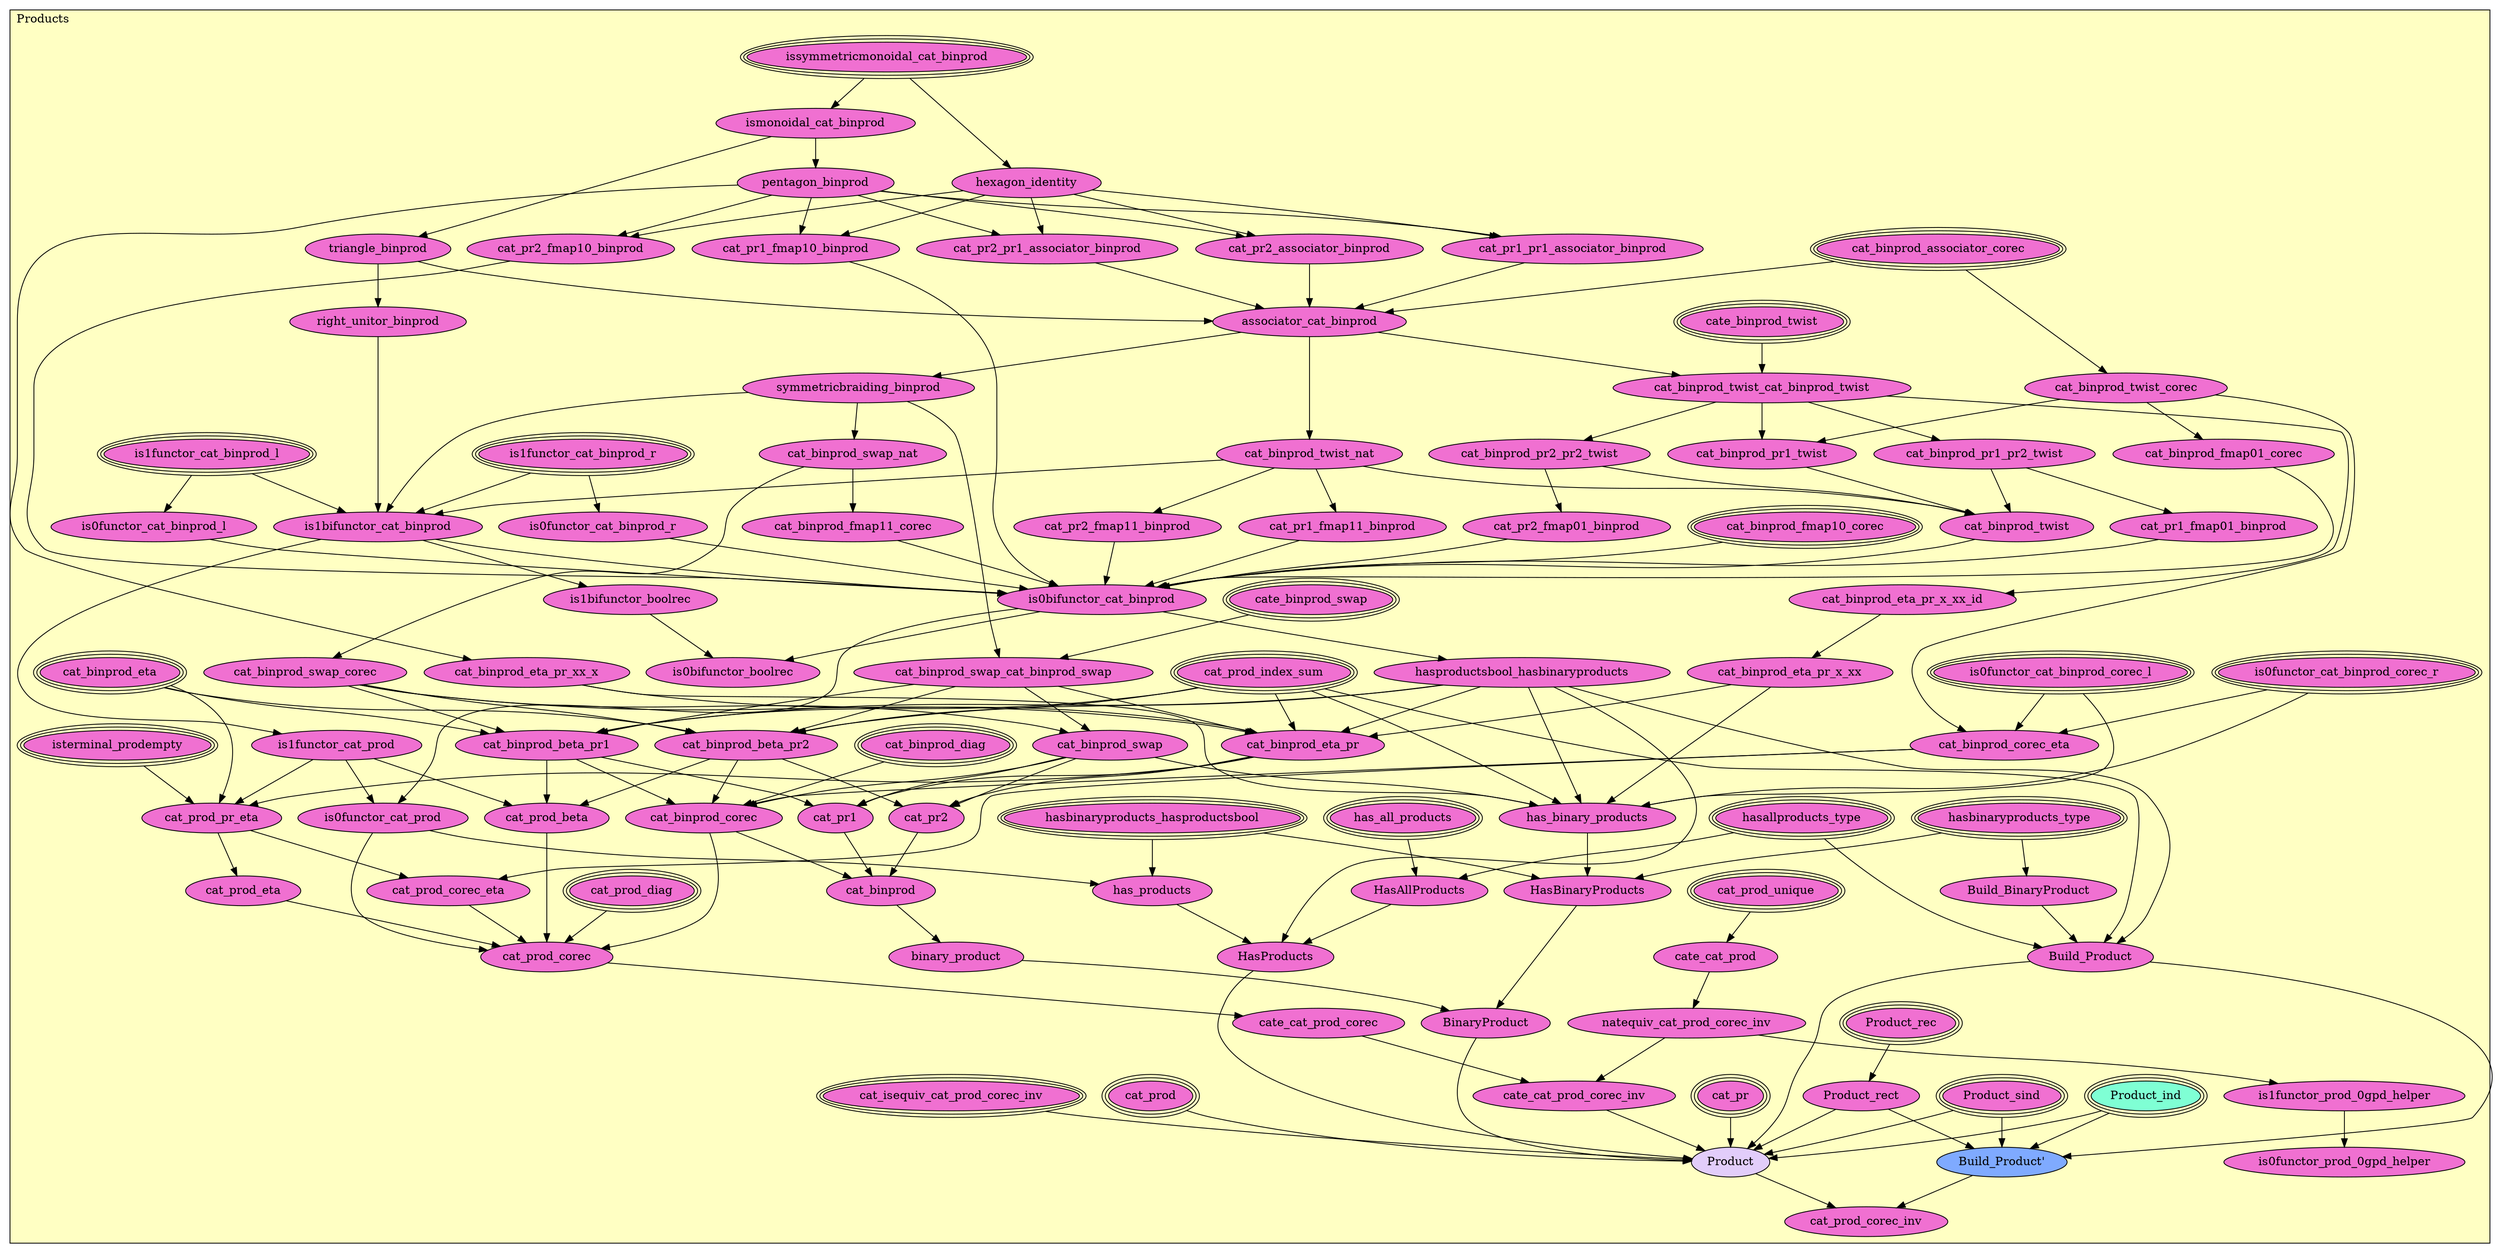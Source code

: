 digraph HoTT_WildCat_Products {
  graph [ratio=0.5]
  node [style=filled]
Products_hasallproducts_type [label="hasallproducts_type", URL=<Products.html#hasallproducts_type>, peripheries=3, fillcolor="#F070D1"] ;
Products_hasbinaryproducts_type [label="hasbinaryproducts_type", URL=<Products.html#hasbinaryproducts_type>, peripheries=3, fillcolor="#F070D1"] ;
Products_issymmetricmonoidal_cat_binprod [label="issymmetricmonoidal_cat_binprod", URL=<Products.html#issymmetricmonoidal_cat_binprod>, peripheries=3, fillcolor="#F070D1"] ;
Products_ismonoidal_cat_binprod [label="ismonoidal_cat_binprod", URL=<Products.html#ismonoidal_cat_binprod>, fillcolor="#F070D1"] ;
Products_hexagon_identity [label="hexagon_identity", URL=<Products.html#hexagon_identity>, fillcolor="#F070D1"] ;
Products_pentagon_binprod [label="pentagon_binprod", URL=<Products.html#pentagon_binprod>, fillcolor="#F070D1"] ;
Products_triangle_binprod [label="triangle_binprod", URL=<Products.html#triangle_binprod>, fillcolor="#F070D1"] ;
Products_right_unitor_binprod [label="right_unitor_binprod", URL=<Products.html#right_unitor_binprod>, fillcolor="#F070D1"] ;
Products_cat_binprod_associator_corec [label="cat_binprod_associator_corec", URL=<Products.html#cat_binprod_associator_corec>, peripheries=3, fillcolor="#F070D1"] ;
Products_cat_pr2_associator_binprod [label="cat_pr2_associator_binprod", URL=<Products.html#cat_pr2_associator_binprod>, fillcolor="#F070D1"] ;
Products_cat_pr2_pr1_associator_binprod [label="cat_pr2_pr1_associator_binprod", URL=<Products.html#cat_pr2_pr1_associator_binprod>, fillcolor="#F070D1"] ;
Products_cat_pr1_pr1_associator_binprod [label="cat_pr1_pr1_associator_binprod", URL=<Products.html#cat_pr1_pr1_associator_binprod>, fillcolor="#F070D1"] ;
Products_associator_cat_binprod [label="associator_cat_binprod", URL=<Products.html#associator_cat_binprod>, fillcolor="#F070D1"] ;
Products_cat_binprod_twist_nat [label="cat_binprod_twist_nat", URL=<Products.html#cat_binprod_twist_nat>, fillcolor="#F070D1"] ;
Products_cate_binprod_twist [label="cate_binprod_twist", URL=<Products.html#cate_binprod_twist>, peripheries=3, fillcolor="#F070D1"] ;
Products_cat_binprod_twist_cat_binprod_twist [label="cat_binprod_twist_cat_binprod_twist", URL=<Products.html#cat_binprod_twist_cat_binprod_twist>, fillcolor="#F070D1"] ;
Products_cat_binprod_twist_corec [label="cat_binprod_twist_corec", URL=<Products.html#cat_binprod_twist_corec>, fillcolor="#F070D1"] ;
Products_cat_binprod_pr2_pr2_twist [label="cat_binprod_pr2_pr2_twist", URL=<Products.html#cat_binprod_pr2_pr2_twist>, fillcolor="#F070D1"] ;
Products_cat_binprod_pr1_pr2_twist [label="cat_binprod_pr1_pr2_twist", URL=<Products.html#cat_binprod_pr1_pr2_twist>, fillcolor="#F070D1"] ;
Products_cat_binprod_pr1_twist [label="cat_binprod_pr1_twist", URL=<Products.html#cat_binprod_pr1_twist>, fillcolor="#F070D1"] ;
Products_cat_binprod_twist [label="cat_binprod_twist", URL=<Products.html#cat_binprod_twist>, fillcolor="#F070D1"] ;
Products_symmetricbraiding_binprod [label="symmetricbraiding_binprod", URL=<Products.html#symmetricbraiding_binprod>, fillcolor="#F070D1"] ;
Products_cat_binprod_swap_nat [label="cat_binprod_swap_nat", URL=<Products.html#cat_binprod_swap_nat>, fillcolor="#F070D1"] ;
Products_cat_binprod_swap_corec [label="cat_binprod_swap_corec", URL=<Products.html#cat_binprod_swap_corec>, fillcolor="#F070D1"] ;
Products_cate_binprod_swap [label="cate_binprod_swap", URL=<Products.html#cate_binprod_swap>, peripheries=3, fillcolor="#F070D1"] ;
Products_cat_binprod_swap_cat_binprod_swap [label="cat_binprod_swap_cat_binprod_swap", URL=<Products.html#cat_binprod_swap_cat_binprod_swap>, fillcolor="#F070D1"] ;
Products_cat_binprod_swap [label="cat_binprod_swap", URL=<Products.html#cat_binprod_swap>, fillcolor="#F070D1"] ;
Products_cat_binprod_fmap11_corec [label="cat_binprod_fmap11_corec", URL=<Products.html#cat_binprod_fmap11_corec>, fillcolor="#F070D1"] ;
Products_cat_binprod_fmap10_corec [label="cat_binprod_fmap10_corec", URL=<Products.html#cat_binprod_fmap10_corec>, peripheries=3, fillcolor="#F070D1"] ;
Products_cat_binprod_fmap01_corec [label="cat_binprod_fmap01_corec", URL=<Products.html#cat_binprod_fmap01_corec>, fillcolor="#F070D1"] ;
Products_cat_binprod_diag [label="cat_binprod_diag", URL=<Products.html#cat_binprod_diag>, peripheries=3, fillcolor="#F070D1"] ;
Products_cat_pr2_fmap11_binprod [label="cat_pr2_fmap11_binprod", URL=<Products.html#cat_pr2_fmap11_binprod>, fillcolor="#F070D1"] ;
Products_cat_pr2_fmap10_binprod [label="cat_pr2_fmap10_binprod", URL=<Products.html#cat_pr2_fmap10_binprod>, fillcolor="#F070D1"] ;
Products_cat_pr2_fmap01_binprod [label="cat_pr2_fmap01_binprod", URL=<Products.html#cat_pr2_fmap01_binprod>, fillcolor="#F070D1"] ;
Products_cat_pr1_fmap11_binprod [label="cat_pr1_fmap11_binprod", URL=<Products.html#cat_pr1_fmap11_binprod>, fillcolor="#F070D1"] ;
Products_cat_pr1_fmap10_binprod [label="cat_pr1_fmap10_binprod", URL=<Products.html#cat_pr1_fmap10_binprod>, fillcolor="#F070D1"] ;
Products_cat_pr1_fmap01_binprod [label="cat_pr1_fmap01_binprod", URL=<Products.html#cat_pr1_fmap01_binprod>, fillcolor="#F070D1"] ;
Products_is0functor_cat_binprod_corec_r [label="is0functor_cat_binprod_corec_r", URL=<Products.html#is0functor_cat_binprod_corec_r>, peripheries=3, fillcolor="#F070D1"] ;
Products_is0functor_cat_binprod_corec_l [label="is0functor_cat_binprod_corec_l", URL=<Products.html#is0functor_cat_binprod_corec_l>, peripheries=3, fillcolor="#F070D1"] ;
Products_is1functor_cat_binprod_r [label="is1functor_cat_binprod_r", URL=<Products.html#is1functor_cat_binprod_r>, peripheries=3, fillcolor="#F070D1"] ;
Products_is0functor_cat_binprod_r [label="is0functor_cat_binprod_r", URL=<Products.html#is0functor_cat_binprod_r>, fillcolor="#F070D1"] ;
Products_is1functor_cat_binprod_l [label="is1functor_cat_binprod_l", URL=<Products.html#is1functor_cat_binprod_l>, peripheries=3, fillcolor="#F070D1"] ;
Products_is0functor_cat_binprod_l [label="is0functor_cat_binprod_l", URL=<Products.html#is0functor_cat_binprod_l>, fillcolor="#F070D1"] ;
Products_is1bifunctor_cat_binprod [label="is1bifunctor_cat_binprod", URL=<Products.html#is1bifunctor_cat_binprod>, fillcolor="#F070D1"] ;
Products_is0bifunctor_cat_binprod [label="is0bifunctor_cat_binprod", URL=<Products.html#is0bifunctor_cat_binprod>, fillcolor="#F070D1"] ;
Products_is1bifunctor_boolrec [label="is1bifunctor_boolrec", URL=<Products.html#is1bifunctor_boolrec>, fillcolor="#F070D1"] ;
Products_is0bifunctor_boolrec [label="is0bifunctor_boolrec", URL=<Products.html#is0bifunctor_boolrec>, fillcolor="#F070D1"] ;
Products_cat_prod_index_sum [label="cat_prod_index_sum", URL=<Products.html#cat_prod_index_sum>, peripheries=3, fillcolor="#F070D1"] ;
Products_hasproductsbool_hasbinaryproducts [label="hasproductsbool_hasbinaryproducts", URL=<Products.html#hasproductsbool_hasbinaryproducts>, fillcolor="#F070D1"] ;
Products_cat_binprod_eta_pr_x_xx_id [label="cat_binprod_eta_pr_x_xx_id", URL=<Products.html#cat_binprod_eta_pr_x_xx_id>, fillcolor="#F070D1"] ;
Products_cat_binprod_eta_pr_xx_x [label="cat_binprod_eta_pr_xx_x", URL=<Products.html#cat_binprod_eta_pr_xx_x>, fillcolor="#F070D1"] ;
Products_cat_binprod_eta_pr_x_xx [label="cat_binprod_eta_pr_x_xx", URL=<Products.html#cat_binprod_eta_pr_x_xx>, fillcolor="#F070D1"] ;
Products_Build_BinaryProduct [label="Build_BinaryProduct", URL=<Products.html#Build_BinaryProduct>, fillcolor="#F070D1"] ;
Products_cat_binprod_corec_eta [label="cat_binprod_corec_eta", URL=<Products.html#cat_binprod_corec_eta>, fillcolor="#F070D1"] ;
Products_cat_binprod_eta_pr [label="cat_binprod_eta_pr", URL=<Products.html#cat_binprod_eta_pr>, fillcolor="#F070D1"] ;
Products_cat_binprod_eta [label="cat_binprod_eta", URL=<Products.html#cat_binprod_eta>, peripheries=3, fillcolor="#F070D1"] ;
Products_cat_binprod_beta_pr2 [label="cat_binprod_beta_pr2", URL=<Products.html#cat_binprod_beta_pr2>, fillcolor="#F070D1"] ;
Products_cat_binprod_beta_pr1 [label="cat_binprod_beta_pr1", URL=<Products.html#cat_binprod_beta_pr1>, fillcolor="#F070D1"] ;
Products_cat_binprod_corec [label="cat_binprod_corec", URL=<Products.html#cat_binprod_corec>, fillcolor="#F070D1"] ;
Products_cat_pr2 [label="cat_pr2", URL=<Products.html#cat_pr2>, fillcolor="#F070D1"] ;
Products_cat_pr1 [label="cat_pr1", URL=<Products.html#cat_pr1>, fillcolor="#F070D1"] ;
Products_cat_binprod [label="cat_binprod", URL=<Products.html#cat_binprod>, fillcolor="#F070D1"] ;
Products_hasbinaryproducts_hasproductsbool [label="hasbinaryproducts_hasproductsbool", URL=<Products.html#hasbinaryproducts_hasproductsbool>, peripheries=3, fillcolor="#F070D1"] ;
Products_has_binary_products [label="has_binary_products", URL=<Products.html#has_binary_products>, fillcolor="#F070D1"] ;
Products_HasBinaryProducts [label="HasBinaryProducts", URL=<Products.html#HasBinaryProducts>, fillcolor="#F070D1"] ;
Products_binary_product [label="binary_product", URL=<Products.html#binary_product>, fillcolor="#F070D1"] ;
Products_BinaryProduct [label="BinaryProduct", URL=<Products.html#BinaryProduct>, fillcolor="#F070D1"] ;
Products_isterminal_prodempty [label="isterminal_prodempty", URL=<Products.html#isterminal_prodempty>, peripheries=3, fillcolor="#F070D1"] ;
Products_is1functor_cat_prod [label="is1functor_cat_prod", URL=<Products.html#is1functor_cat_prod>, fillcolor="#F070D1"] ;
Products_is0functor_cat_prod [label="is0functor_cat_prod", URL=<Products.html#is0functor_cat_prod>, fillcolor="#F070D1"] ;
Products_has_all_products [label="has_all_products", URL=<Products.html#has_all_products>, peripheries=3, fillcolor="#F070D1"] ;
Products_HasAllProducts [label="HasAllProducts", URL=<Products.html#HasAllProducts>, fillcolor="#F070D1"] ;
Products_has_products [label="has_products", URL=<Products.html#has_products>, fillcolor="#F070D1"] ;
Products_HasProducts [label="HasProducts", URL=<Products.html#HasProducts>, fillcolor="#F070D1"] ;
Products_cat_prod_unique [label="cat_prod_unique", URL=<Products.html#cat_prod_unique>, peripheries=3, fillcolor="#F070D1"] ;
Products_cate_cat_prod [label="cate_cat_prod", URL=<Products.html#cate_cat_prod>, fillcolor="#F070D1"] ;
Products_cat_prod_diag [label="cat_prod_diag", URL=<Products.html#cat_prod_diag>, peripheries=3, fillcolor="#F070D1"] ;
Products_cat_prod_pr_eta [label="cat_prod_pr_eta", URL=<Products.html#cat_prod_pr_eta>, fillcolor="#F070D1"] ;
Products_cat_prod_corec_eta [label="cat_prod_corec_eta", URL=<Products.html#cat_prod_corec_eta>, fillcolor="#F070D1"] ;
Products_natequiv_cat_prod_corec_inv [label="natequiv_cat_prod_corec_inv", URL=<Products.html#natequiv_cat_prod_corec_inv>, fillcolor="#F070D1"] ;
Products_is1functor_prod_0gpd_helper [label="is1functor_prod_0gpd_helper", URL=<Products.html#is1functor_prod_0gpd_helper>, fillcolor="#F070D1"] ;
Products_is0functor_prod_0gpd_helper [label="is0functor_prod_0gpd_helper", URL=<Products.html#is0functor_prod_0gpd_helper>, fillcolor="#F070D1"] ;
Products_cat_prod_eta [label="cat_prod_eta", URL=<Products.html#cat_prod_eta>, fillcolor="#F070D1"] ;
Products_cat_prod_beta [label="cat_prod_beta", URL=<Products.html#cat_prod_beta>, fillcolor="#F070D1"] ;
Products_cat_prod_corec [label="cat_prod_corec", URL=<Products.html#cat_prod_corec>, fillcolor="#F070D1"] ;
Products_cate_cat_prod_corec [label="cate_cat_prod_corec", URL=<Products.html#cate_cat_prod_corec>, fillcolor="#F070D1"] ;
Products_cate_cat_prod_corec_inv [label="cate_cat_prod_corec_inv", URL=<Products.html#cate_cat_prod_corec_inv>, fillcolor="#F070D1"] ;
Products_Build_Product [label="Build_Product", URL=<Products.html#Build_Product>, fillcolor="#F070D1"] ;
Products_cat_isequiv_cat_prod_corec_inv [label="cat_isequiv_cat_prod_corec_inv", URL=<Products.html#cat_isequiv_cat_prod_corec_inv>, peripheries=3, fillcolor="#F070D1"] ;
Products_cat_pr [label="cat_pr", URL=<Products.html#cat_pr>, peripheries=3, fillcolor="#F070D1"] ;
Products_cat_prod [label="cat_prod", URL=<Products.html#cat_prod>, peripheries=3, fillcolor="#F070D1"] ;
Products_Product_sind [label="Product_sind", URL=<Products.html#Product_sind>, peripheries=3, fillcolor="#F070D1"] ;
Products_Product_rec [label="Product_rec", URL=<Products.html#Product_rec>, peripheries=3, fillcolor="#F070D1"] ;
Products_Product_ind [label="Product_ind", URL=<Products.html#Product_ind>, peripheries=3, fillcolor="#7FFFD4"] ;
Products_Product_rect [label="Product_rect", URL=<Products.html#Product_rect>, fillcolor="#F070D1"] ;
Products_Build_Product_ [label="Build_Product'", URL=<Products.html#Build_Product'>, fillcolor="#7FAAFF"] ;
Products_Product [label="Product", URL=<Products.html#Product>, fillcolor="#E2CDFA"] ;
Products_cat_prod_corec_inv [label="cat_prod_corec_inv", URL=<Products.html#cat_prod_corec_inv>, fillcolor="#F070D1"] ;
  Products_hasallproducts_type -> Products_HasAllProducts [] ;
  Products_hasallproducts_type -> Products_Build_Product [] ;
  Products_hasbinaryproducts_type -> Products_Build_BinaryProduct [] ;
  Products_hasbinaryproducts_type -> Products_HasBinaryProducts [] ;
  Products_issymmetricmonoidal_cat_binprod -> Products_ismonoidal_cat_binprod [] ;
  Products_issymmetricmonoidal_cat_binprod -> Products_hexagon_identity [] ;
  Products_ismonoidal_cat_binprod -> Products_pentagon_binprod [] ;
  Products_ismonoidal_cat_binprod -> Products_triangle_binprod [] ;
  Products_hexagon_identity -> Products_cat_pr2_associator_binprod [] ;
  Products_hexagon_identity -> Products_cat_pr2_pr1_associator_binprod [] ;
  Products_hexagon_identity -> Products_cat_pr1_pr1_associator_binprod [] ;
  Products_hexagon_identity -> Products_cat_pr2_fmap10_binprod [] ;
  Products_hexagon_identity -> Products_cat_pr1_fmap10_binprod [] ;
  Products_pentagon_binprod -> Products_cat_pr2_associator_binprod [] ;
  Products_pentagon_binprod -> Products_cat_pr2_pr1_associator_binprod [] ;
  Products_pentagon_binprod -> Products_cat_pr1_pr1_associator_binprod [] ;
  Products_pentagon_binprod -> Products_cat_pr2_fmap10_binprod [] ;
  Products_pentagon_binprod -> Products_cat_pr1_fmap10_binprod [] ;
  Products_pentagon_binprod -> Products_cat_binprod_eta_pr_xx_x [] ;
  Products_triangle_binprod -> Products_right_unitor_binprod [] ;
  Products_triangle_binprod -> Products_associator_cat_binprod [] ;
  Products_right_unitor_binprod -> Products_is1bifunctor_cat_binprod [] ;
  Products_cat_binprod_associator_corec -> Products_associator_cat_binprod [] ;
  Products_cat_binprod_associator_corec -> Products_cat_binprod_twist_corec [] ;
  Products_cat_pr2_associator_binprod -> Products_associator_cat_binprod [] ;
  Products_cat_pr2_pr1_associator_binprod -> Products_associator_cat_binprod [] ;
  Products_cat_pr1_pr1_associator_binprod -> Products_associator_cat_binprod [] ;
  Products_associator_cat_binprod -> Products_cat_binprod_twist_nat [] ;
  Products_associator_cat_binprod -> Products_cat_binprod_twist_cat_binprod_twist [] ;
  Products_associator_cat_binprod -> Products_symmetricbraiding_binprod [] ;
  Products_cat_binprod_twist_nat -> Products_cat_binprod_twist [] ;
  Products_cat_binprod_twist_nat -> Products_cat_pr2_fmap11_binprod [] ;
  Products_cat_binprod_twist_nat -> Products_cat_pr1_fmap11_binprod [] ;
  Products_cat_binprod_twist_nat -> Products_is1bifunctor_cat_binprod [] ;
  Products_cate_binprod_twist -> Products_cat_binprod_twist_cat_binprod_twist [] ;
  Products_cat_binprod_twist_cat_binprod_twist -> Products_cat_binprod_pr2_pr2_twist [] ;
  Products_cat_binprod_twist_cat_binprod_twist -> Products_cat_binprod_pr1_pr2_twist [] ;
  Products_cat_binprod_twist_cat_binprod_twist -> Products_cat_binprod_pr1_twist [] ;
  Products_cat_binprod_twist_cat_binprod_twist -> Products_cat_binprod_eta_pr_x_xx_id [] ;
  Products_cat_binprod_twist_corec -> Products_cat_binprod_pr1_twist [] ;
  Products_cat_binprod_twist_corec -> Products_cat_binprod_fmap01_corec [] ;
  Products_cat_binprod_twist_corec -> Products_cat_binprod_corec_eta [] ;
  Products_cat_binprod_pr2_pr2_twist -> Products_cat_binprod_twist [] ;
  Products_cat_binprod_pr2_pr2_twist -> Products_cat_pr2_fmap01_binprod [] ;
  Products_cat_binprod_pr1_pr2_twist -> Products_cat_binprod_twist [] ;
  Products_cat_binprod_pr1_pr2_twist -> Products_cat_pr1_fmap01_binprod [] ;
  Products_cat_binprod_pr1_twist -> Products_cat_binprod_twist [] ;
  Products_cat_binprod_twist -> Products_is0bifunctor_cat_binprod [] ;
  Products_symmetricbraiding_binprod -> Products_cat_binprod_swap_nat [] ;
  Products_symmetricbraiding_binprod -> Products_cat_binprod_swap_cat_binprod_swap [] ;
  Products_symmetricbraiding_binprod -> Products_is1bifunctor_cat_binprod [] ;
  Products_cat_binprod_swap_nat -> Products_cat_binprod_swap_corec [] ;
  Products_cat_binprod_swap_nat -> Products_cat_binprod_fmap11_corec [] ;
  Products_cat_binprod_swap_corec -> Products_cat_binprod_swap [] ;
  Products_cat_binprod_swap_corec -> Products_cat_binprod_eta_pr [] ;
  Products_cat_binprod_swap_corec -> Products_cat_binprod_beta_pr2 [] ;
  Products_cat_binprod_swap_corec -> Products_cat_binprod_beta_pr1 [] ;
  Products_cate_binprod_swap -> Products_cat_binprod_swap_cat_binprod_swap [] ;
  Products_cat_binprod_swap_cat_binprod_swap -> Products_cat_binprod_swap [] ;
  Products_cat_binprod_swap_cat_binprod_swap -> Products_cat_binprod_eta_pr [] ;
  Products_cat_binprod_swap_cat_binprod_swap -> Products_cat_binprod_beta_pr2 [] ;
  Products_cat_binprod_swap_cat_binprod_swap -> Products_cat_binprod_beta_pr1 [] ;
  Products_cat_binprod_swap -> Products_cat_binprod_corec [] ;
  Products_cat_binprod_swap -> Products_cat_pr2 [] ;
  Products_cat_binprod_swap -> Products_cat_pr1 [] ;
  Products_cat_binprod_swap -> Products_has_binary_products [] ;
  Products_cat_binprod_fmap11_corec -> Products_is0bifunctor_cat_binprod [] ;
  Products_cat_binprod_fmap10_corec -> Products_is0bifunctor_cat_binprod [] ;
  Products_cat_binprod_fmap01_corec -> Products_is0bifunctor_cat_binprod [] ;
  Products_cat_binprod_diag -> Products_cat_binprod_corec [] ;
  Products_cat_pr2_fmap11_binprod -> Products_is0bifunctor_cat_binprod [] ;
  Products_cat_pr2_fmap10_binprod -> Products_is0bifunctor_cat_binprod [] ;
  Products_cat_pr2_fmap01_binprod -> Products_is0bifunctor_cat_binprod [] ;
  Products_cat_pr1_fmap11_binprod -> Products_is0bifunctor_cat_binprod [] ;
  Products_cat_pr1_fmap10_binprod -> Products_is0bifunctor_cat_binprod [] ;
  Products_cat_pr1_fmap01_binprod -> Products_is0bifunctor_cat_binprod [] ;
  Products_is0functor_cat_binprod_corec_r -> Products_cat_binprod_corec_eta [] ;
  Products_is0functor_cat_binprod_corec_r -> Products_has_binary_products [] ;
  Products_is0functor_cat_binprod_corec_l -> Products_cat_binprod_corec_eta [] ;
  Products_is0functor_cat_binprod_corec_l -> Products_has_binary_products [] ;
  Products_is1functor_cat_binprod_r -> Products_is0functor_cat_binprod_r [] ;
  Products_is1functor_cat_binprod_r -> Products_is1bifunctor_cat_binprod [] ;
  Products_is0functor_cat_binprod_r -> Products_is0bifunctor_cat_binprod [] ;
  Products_is1functor_cat_binprod_l -> Products_is0functor_cat_binprod_l [] ;
  Products_is1functor_cat_binprod_l -> Products_is1bifunctor_cat_binprod [] ;
  Products_is0functor_cat_binprod_l -> Products_is0bifunctor_cat_binprod [] ;
  Products_is1bifunctor_cat_binprod -> Products_is0bifunctor_cat_binprod [] ;
  Products_is1bifunctor_cat_binprod -> Products_is1bifunctor_boolrec [] ;
  Products_is1bifunctor_cat_binprod -> Products_is1functor_cat_prod [] ;
  Products_is0bifunctor_cat_binprod -> Products_is0bifunctor_boolrec [] ;
  Products_is0bifunctor_cat_binprod -> Products_hasproductsbool_hasbinaryproducts [] ;
  Products_is0bifunctor_cat_binprod -> Products_is0functor_cat_prod [] ;
  Products_is1bifunctor_boolrec -> Products_is0bifunctor_boolrec [] ;
  Products_cat_prod_index_sum -> Products_cat_binprod_eta_pr [] ;
  Products_cat_prod_index_sum -> Products_cat_binprod_beta_pr2 [] ;
  Products_cat_prod_index_sum -> Products_cat_binprod_beta_pr1 [] ;
  Products_cat_prod_index_sum -> Products_has_binary_products [] ;
  Products_cat_prod_index_sum -> Products_Build_Product [] ;
  Products_hasproductsbool_hasbinaryproducts -> Products_cat_binprod_eta_pr [] ;
  Products_hasproductsbool_hasbinaryproducts -> Products_cat_binprod_beta_pr2 [] ;
  Products_hasproductsbool_hasbinaryproducts -> Products_cat_binprod_beta_pr1 [] ;
  Products_hasproductsbool_hasbinaryproducts -> Products_has_binary_products [] ;
  Products_hasproductsbool_hasbinaryproducts -> Products_HasProducts [] ;
  Products_hasproductsbool_hasbinaryproducts -> Products_Build_Product [] ;
  Products_cat_binprod_eta_pr_x_xx_id -> Products_cat_binprod_eta_pr_x_xx [] ;
  Products_cat_binprod_eta_pr_xx_x -> Products_cat_binprod_eta_pr [] ;
  Products_cat_binprod_eta_pr_xx_x -> Products_has_binary_products [] ;
  Products_cat_binprod_eta_pr_x_xx -> Products_cat_binprod_eta_pr [] ;
  Products_cat_binprod_eta_pr_x_xx -> Products_has_binary_products [] ;
  Products_Build_BinaryProduct -> Products_Build_Product [] ;
  Products_cat_binprod_corec_eta -> Products_cat_binprod_corec [] ;
  Products_cat_binprod_corec_eta -> Products_cat_prod_corec_eta [] ;
  Products_cat_binprod_eta_pr -> Products_cat_pr2 [] ;
  Products_cat_binprod_eta_pr -> Products_cat_pr1 [] ;
  Products_cat_binprod_eta_pr -> Products_cat_prod_pr_eta [] ;
  Products_cat_binprod_eta -> Products_cat_binprod_beta_pr2 [] ;
  Products_cat_binprod_eta -> Products_cat_binprod_beta_pr1 [] ;
  Products_cat_binprod_eta -> Products_cat_prod_pr_eta [] ;
  Products_cat_binprod_beta_pr2 -> Products_cat_binprod_corec [] ;
  Products_cat_binprod_beta_pr2 -> Products_cat_pr2 [] ;
  Products_cat_binprod_beta_pr2 -> Products_cat_prod_beta [] ;
  Products_cat_binprod_beta_pr1 -> Products_cat_binprod_corec [] ;
  Products_cat_binprod_beta_pr1 -> Products_cat_pr1 [] ;
  Products_cat_binprod_beta_pr1 -> Products_cat_prod_beta [] ;
  Products_cat_binprod_corec -> Products_cat_binprod [] ;
  Products_cat_binprod_corec -> Products_cat_prod_corec [] ;
  Products_cat_pr2 -> Products_cat_binprod [] ;
  Products_cat_pr1 -> Products_cat_binprod [] ;
  Products_cat_binprod -> Products_binary_product [] ;
  Products_hasbinaryproducts_hasproductsbool -> Products_HasBinaryProducts [] ;
  Products_hasbinaryproducts_hasproductsbool -> Products_has_products [] ;
  Products_has_binary_products -> Products_HasBinaryProducts [] ;
  Products_HasBinaryProducts -> Products_BinaryProduct [] ;
  Products_binary_product -> Products_BinaryProduct [] ;
  Products_BinaryProduct -> Products_Product [] ;
  Products_isterminal_prodempty -> Products_cat_prod_pr_eta [] ;
  Products_is1functor_cat_prod -> Products_is0functor_cat_prod [] ;
  Products_is1functor_cat_prod -> Products_cat_prod_pr_eta [] ;
  Products_is1functor_cat_prod -> Products_cat_prod_beta [] ;
  Products_is0functor_cat_prod -> Products_has_products [] ;
  Products_is0functor_cat_prod -> Products_cat_prod_corec [] ;
  Products_has_all_products -> Products_HasAllProducts [] ;
  Products_HasAllProducts -> Products_HasProducts [] ;
  Products_has_products -> Products_HasProducts [] ;
  Products_HasProducts -> Products_Product [] ;
  Products_cat_prod_unique -> Products_cate_cat_prod [] ;
  Products_cate_cat_prod -> Products_natequiv_cat_prod_corec_inv [] ;
  Products_cat_prod_diag -> Products_cat_prod_corec [] ;
  Products_cat_prod_pr_eta -> Products_cat_prod_corec_eta [] ;
  Products_cat_prod_pr_eta -> Products_cat_prod_eta [] ;
  Products_cat_prod_corec_eta -> Products_cat_prod_corec [] ;
  Products_natequiv_cat_prod_corec_inv -> Products_is1functor_prod_0gpd_helper [] ;
  Products_natequiv_cat_prod_corec_inv -> Products_cate_cat_prod_corec_inv [] ;
  Products_is1functor_prod_0gpd_helper -> Products_is0functor_prod_0gpd_helper [] ;
  Products_cat_prod_eta -> Products_cat_prod_corec [] ;
  Products_cat_prod_beta -> Products_cat_prod_corec [] ;
  Products_cat_prod_corec -> Products_cate_cat_prod_corec [] ;
  Products_cate_cat_prod_corec -> Products_cate_cat_prod_corec_inv [] ;
  Products_cate_cat_prod_corec_inv -> Products_Product [] ;
  Products_Build_Product -> Products_Build_Product_ [] ;
  Products_Build_Product -> Products_Product [] ;
  Products_cat_isequiv_cat_prod_corec_inv -> Products_Product [] ;
  Products_cat_pr -> Products_Product [] ;
  Products_cat_prod -> Products_Product [] ;
  Products_Product_sind -> Products_Build_Product_ [] ;
  Products_Product_sind -> Products_Product [] ;
  Products_Product_rec -> Products_Product_rect [] ;
  Products_Product_ind -> Products_Build_Product_ [] ;
  Products_Product_ind -> Products_Product [] ;
  Products_Product_rect -> Products_Build_Product_ [] ;
  Products_Product_rect -> Products_Product [] ;
  Products_Build_Product_ -> Products_cat_prod_corec_inv [] ;
  Products_Product -> Products_cat_prod_corec_inv [] ;
subgraph cluster_Products { label="Products"; fillcolor="#FFFFC3"; labeljust=l; style=filled 
Products_cat_prod_corec_inv; Products_Product; Products_Build_Product_; Products_Product_rect; Products_Product_ind; Products_Product_rec; Products_Product_sind; Products_cat_prod; Products_cat_pr; Products_cat_isequiv_cat_prod_corec_inv; Products_Build_Product; Products_cate_cat_prod_corec_inv; Products_cate_cat_prod_corec; Products_cat_prod_corec; Products_cat_prod_beta; Products_cat_prod_eta; Products_is0functor_prod_0gpd_helper; Products_is1functor_prod_0gpd_helper; Products_natequiv_cat_prod_corec_inv; Products_cat_prod_corec_eta; Products_cat_prod_pr_eta; Products_cat_prod_diag; Products_cate_cat_prod; Products_cat_prod_unique; Products_HasProducts; Products_has_products; Products_HasAllProducts; Products_has_all_products; Products_is0functor_cat_prod; Products_is1functor_cat_prod; Products_isterminal_prodempty; Products_BinaryProduct; Products_binary_product; Products_HasBinaryProducts; Products_has_binary_products; Products_hasbinaryproducts_hasproductsbool; Products_cat_binprod; Products_cat_pr1; Products_cat_pr2; Products_cat_binprod_corec; Products_cat_binprod_beta_pr1; Products_cat_binprod_beta_pr2; Products_cat_binprod_eta; Products_cat_binprod_eta_pr; Products_cat_binprod_corec_eta; Products_Build_BinaryProduct; Products_cat_binprod_eta_pr_x_xx; Products_cat_binprod_eta_pr_xx_x; Products_cat_binprod_eta_pr_x_xx_id; Products_hasproductsbool_hasbinaryproducts; Products_cat_prod_index_sum; Products_is0bifunctor_boolrec; Products_is1bifunctor_boolrec; Products_is0bifunctor_cat_binprod; Products_is1bifunctor_cat_binprod; Products_is0functor_cat_binprod_l; Products_is1functor_cat_binprod_l; Products_is0functor_cat_binprod_r; Products_is1functor_cat_binprod_r; Products_is0functor_cat_binprod_corec_l; Products_is0functor_cat_binprod_corec_r; Products_cat_pr1_fmap01_binprod; Products_cat_pr1_fmap10_binprod; Products_cat_pr1_fmap11_binprod; Products_cat_pr2_fmap01_binprod; Products_cat_pr2_fmap10_binprod; Products_cat_pr2_fmap11_binprod; Products_cat_binprod_diag; Products_cat_binprod_fmap01_corec; Products_cat_binprod_fmap10_corec; Products_cat_binprod_fmap11_corec; Products_cat_binprod_swap; Products_cat_binprod_swap_cat_binprod_swap; Products_cate_binprod_swap; Products_cat_binprod_swap_corec; Products_cat_binprod_swap_nat; Products_symmetricbraiding_binprod; Products_cat_binprod_twist; Products_cat_binprod_pr1_twist; Products_cat_binprod_pr1_pr2_twist; Products_cat_binprod_pr2_pr2_twist; Products_cat_binprod_twist_corec; Products_cat_binprod_twist_cat_binprod_twist; Products_cate_binprod_twist; Products_cat_binprod_twist_nat; Products_associator_cat_binprod; Products_cat_pr1_pr1_associator_binprod; Products_cat_pr2_pr1_associator_binprod; Products_cat_pr2_associator_binprod; Products_cat_binprod_associator_corec; Products_right_unitor_binprod; Products_triangle_binprod; Products_pentagon_binprod; Products_hexagon_identity; Products_ismonoidal_cat_binprod; Products_issymmetricmonoidal_cat_binprod; Products_hasbinaryproducts_type; Products_hasallproducts_type; };
} /* END */
